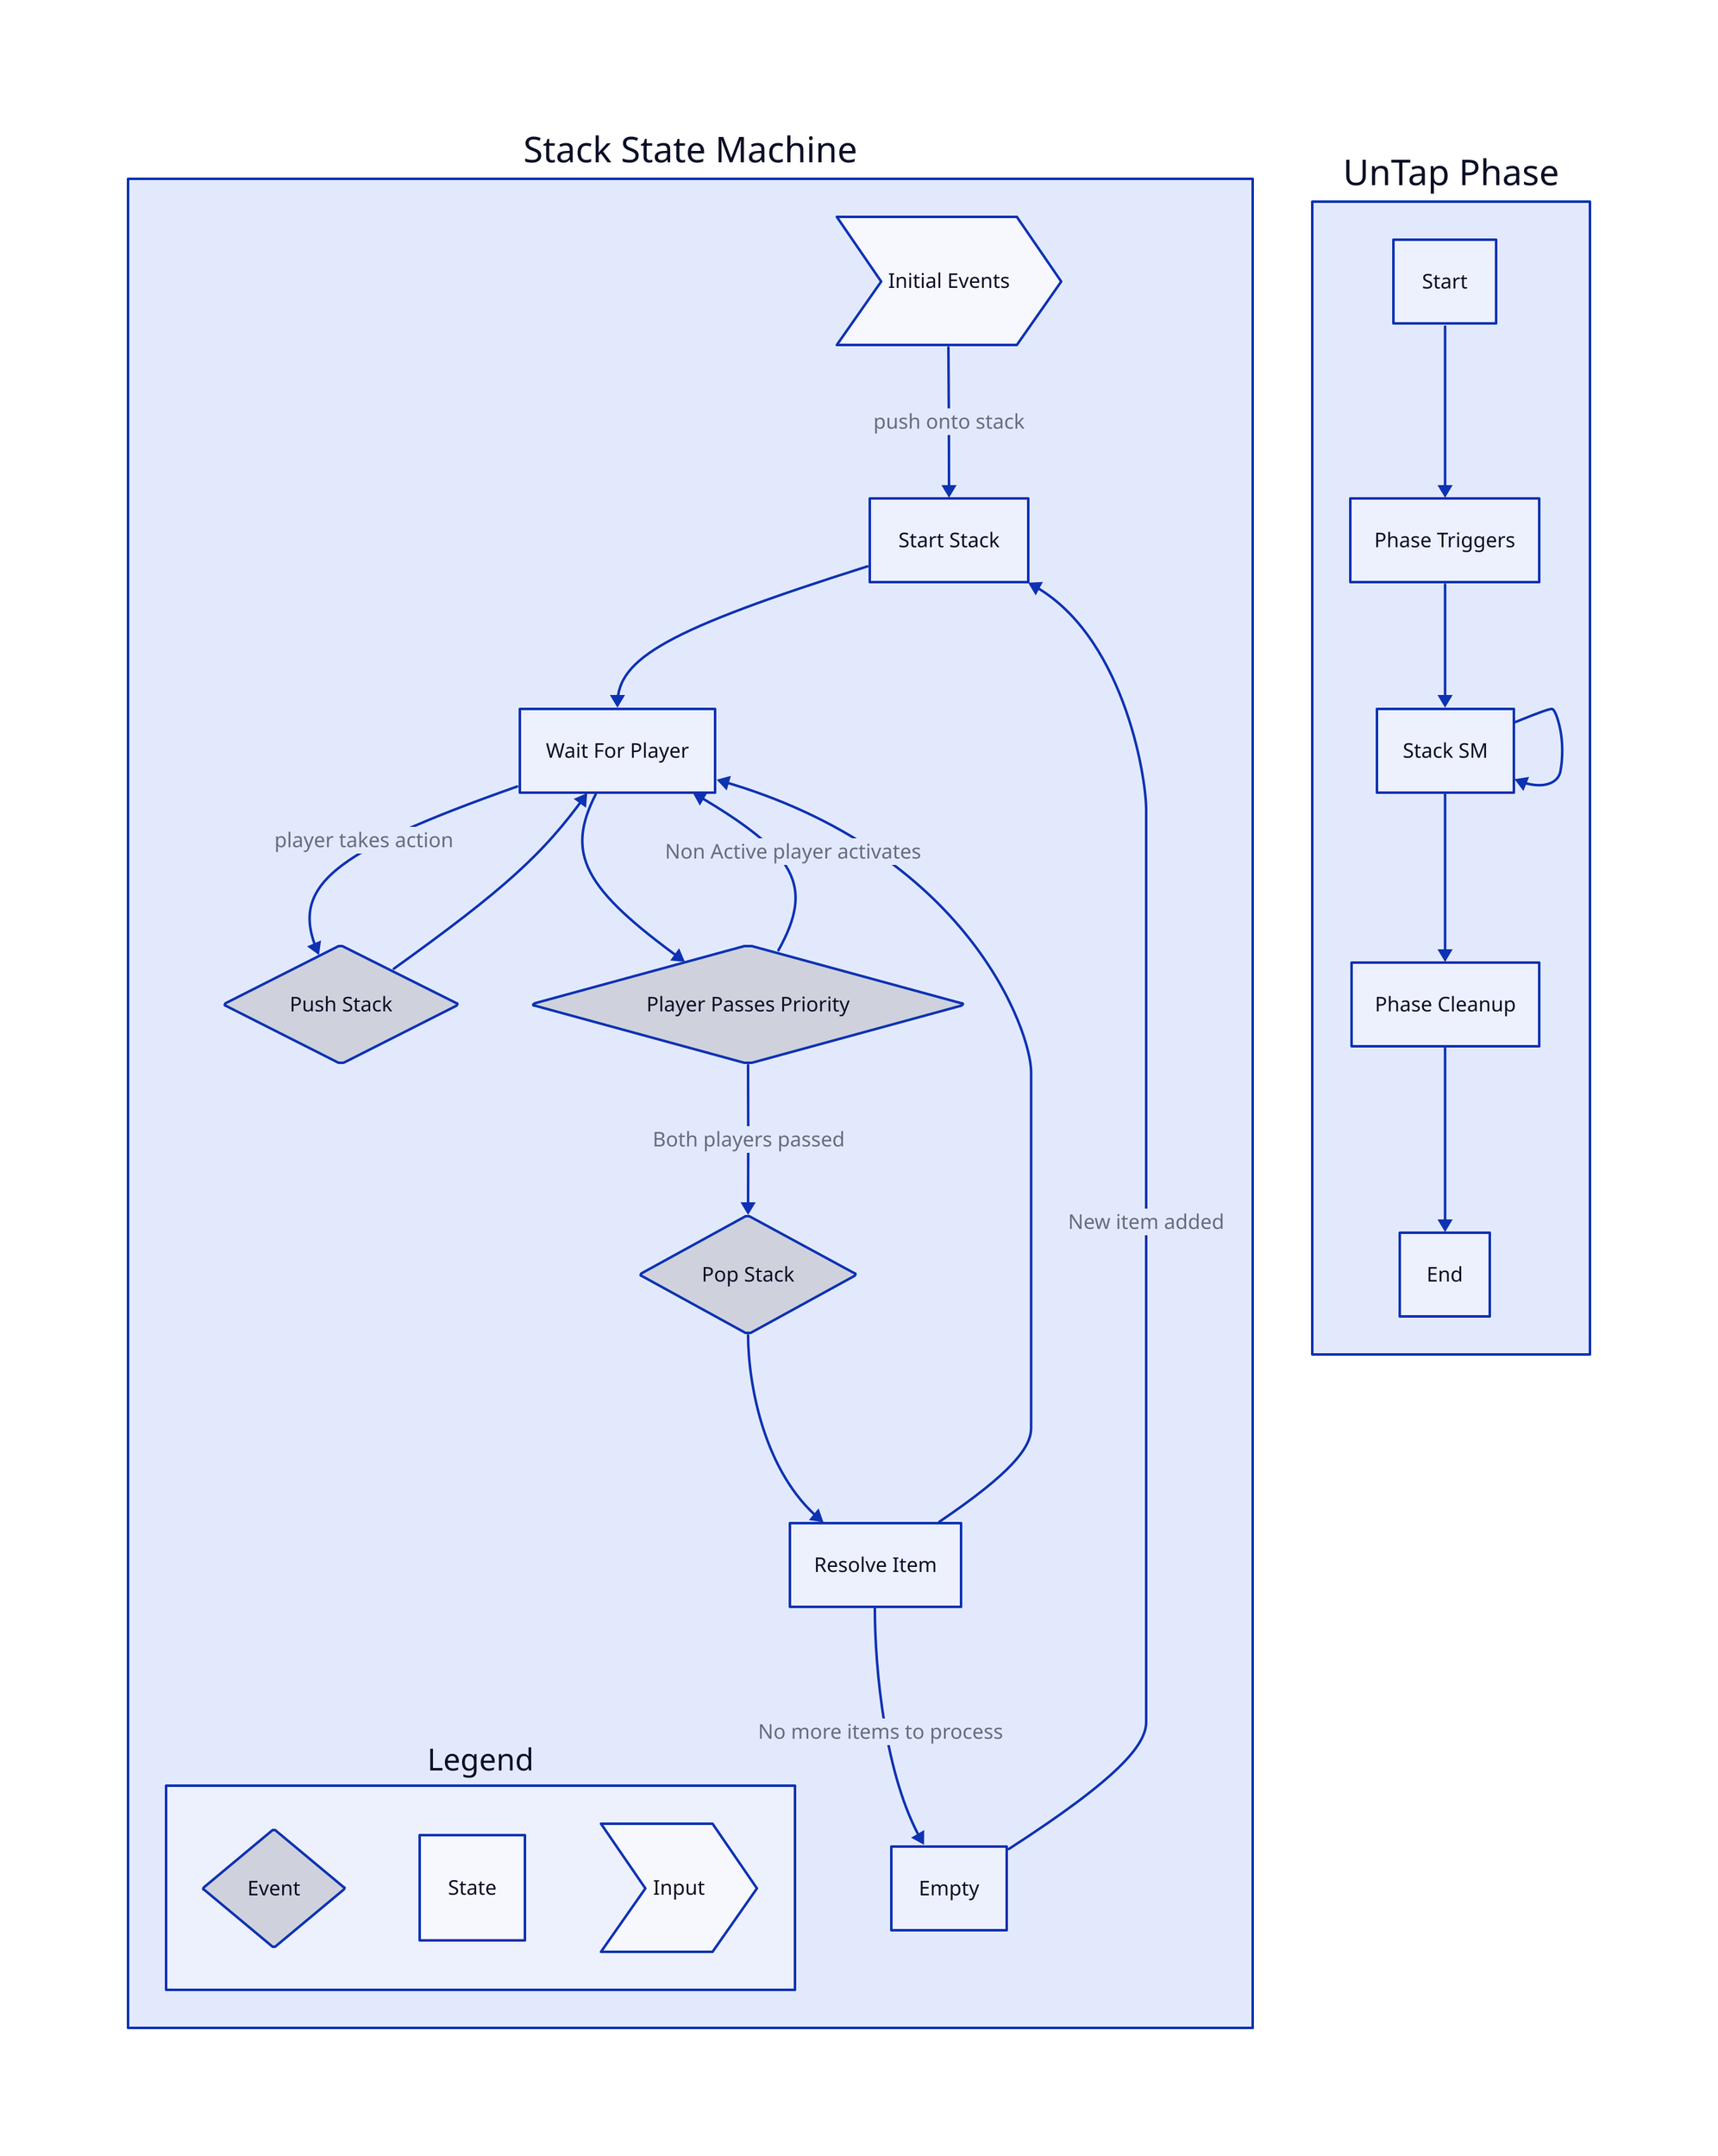 # MTG Stack Interaction State Machine

Stack State Machine: {
    Legend: {
      a: {
        label: Event
        shape: diamond
      }
      b: {
        label: State
        shape: square}
      c: {
        label: Input
        shape: step
      }
    }


  Initial Events: { shape: step }
  Push Stack: { shape: diamond }
  Pop Stack: { shape: diamond }
  Player Passes Priority: { shape: diamond }

    Initial Events -> Start Stack: "push onto stack"
    Start Stack -> Wait For Player
    Wait For Player -> Push Stack: "player takes action"
    Push Stack -> Wait For Player
    Wait For Player -> Player Passes Priority
    Player Passes Priority -> Pop Stack: "Both players passed"
    Player Passes Priority -> Wait For Player: "Non Active player activates"
    Pop Stack -> Resolve Item
    Resolve Item -> Empty: "No more items to process"
    Resolve Item -> Wait For Player
    Empty -> Start Stack: "New item added"
  }

UnTap Phase: {
    Start -> Phase Triggers
    # State Based Effects  # Q: Does winterorb effect go on stack?  How to represent state-based effects (ex. statis)
    # State Based Effects -> Phase Triggers # ex. winter orb
    Phase Triggers -> Stack SM
    Stack SM -> Phase Cleanup
    Stack SM -> Stack SM
    Phase Cleanup -> End
}
#
# Upkeep Phase: {
#     Start -> Phase Triggers
#     Phase Triggers -> Stack SM
#     Stack SM -> Phase Cleanup
#     Stack SM -> Stack SM
#     Phase Cleanup -> End
# }
#
# Draw Phase: {
#     Start -> Phase Triggers
#     Phase Triggers -> Stack SM
#     Stack SM -> Phase Cleanup
#     Stack SM -> Stack SM
#     Phase Cleanup -> End
# }
#
# Main Phase 1: {
#     Start -> Phase Triggers
#     Phase Triggers -> Stack SM
#     Start -> Cast Spell
#     Cast Spell -> Stack SM
#     Stack SM -> Start
#     Stack SM -> Stack SM: ETB trigger
#     Start -> Play Land
#     Play Land -> Stack SM: land trigger
#     Play Land -> Start
#     Start -> Phase Cleanup
#     Phase Cleanup -> End
# }
#
# Combat Phase: {
#     Start -> Phase Triggers
#     Phase Triggers -> Stack SM
#     Stack SM -> CombatPhase
#     CombatPhase ->\
#     AnnounceAttack ->\
#     StackSM ->\
#     Declare Attackers ->\
#     StackSM ->\
#     Declare Blockers ->\
#     StackSM ->\
#     Resolve Combat ->\
#     End
#     AnnounceAttack -> Declare Attackers
#     Declare Attackers -> Declare Blockers
#     Declare Blockers -> Resolve Combat
# }
#
# Main Phase 2:{
#     Start -> Cast Spell
#     Cast Spell -> Stack SM
#     Stack SM -> Start
#     Stack SM -> Stack SM: ETB trigger
#     Start -> Play Land
#     Play Land -> Stack SM: land trigger
#     Play Land -> Start
#     Start -> Phase Cleanup
#     Phase Cleanup -> End
# }
#
# End of Turn Phase:{
#     Start -> Phase Triggers
#     Phase Triggers -> Stack SM
#     Stack SM -> Phase Cleanup
#     Stack SM -> Stack SM
#     Phase Cleanup -> End
# }
